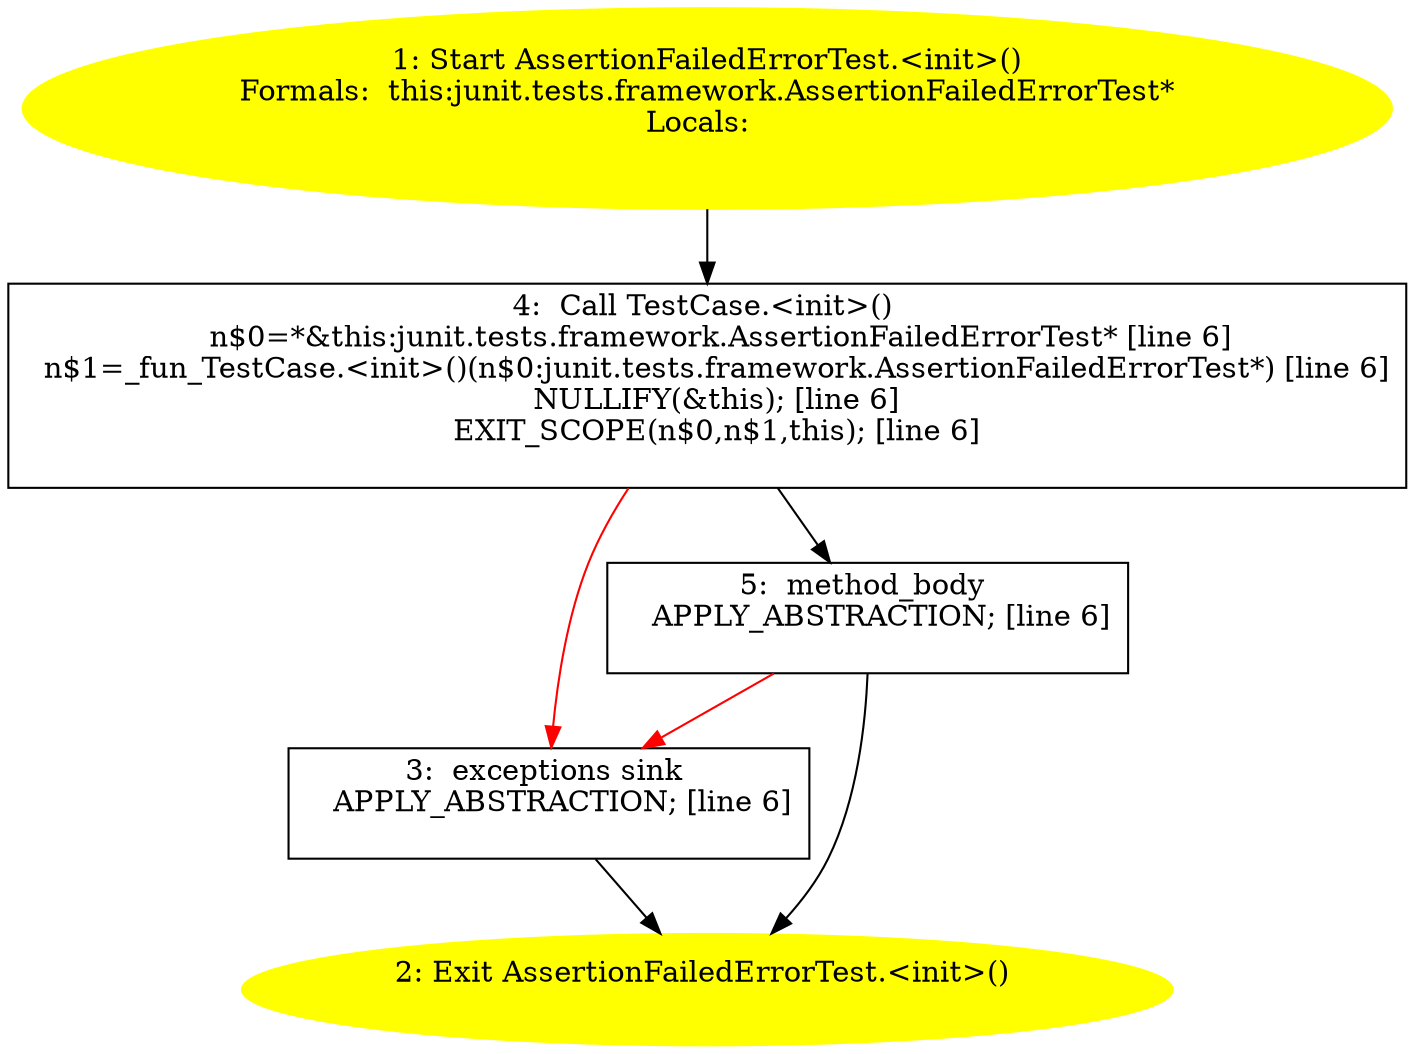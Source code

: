 /* @generated */
digraph cfg {
"junit.tests.framework.AssertionFailedErrorTest.<init>().b3e0896f24c16c1635da210490da3417_1" [label="1: Start AssertionFailedErrorTest.<init>()\nFormals:  this:junit.tests.framework.AssertionFailedErrorTest*\nLocals:  \n  " color=yellow style=filled]
	

	 "junit.tests.framework.AssertionFailedErrorTest.<init>().b3e0896f24c16c1635da210490da3417_1" -> "junit.tests.framework.AssertionFailedErrorTest.<init>().b3e0896f24c16c1635da210490da3417_4" ;
"junit.tests.framework.AssertionFailedErrorTest.<init>().b3e0896f24c16c1635da210490da3417_2" [label="2: Exit AssertionFailedErrorTest.<init>() \n  " color=yellow style=filled]
	

"junit.tests.framework.AssertionFailedErrorTest.<init>().b3e0896f24c16c1635da210490da3417_3" [label="3:  exceptions sink \n   APPLY_ABSTRACTION; [line 6]\n " shape="box"]
	

	 "junit.tests.framework.AssertionFailedErrorTest.<init>().b3e0896f24c16c1635da210490da3417_3" -> "junit.tests.framework.AssertionFailedErrorTest.<init>().b3e0896f24c16c1635da210490da3417_2" ;
"junit.tests.framework.AssertionFailedErrorTest.<init>().b3e0896f24c16c1635da210490da3417_4" [label="4:  Call TestCase.<init>() \n   n$0=*&this:junit.tests.framework.AssertionFailedErrorTest* [line 6]\n  n$1=_fun_TestCase.<init>()(n$0:junit.tests.framework.AssertionFailedErrorTest*) [line 6]\n  NULLIFY(&this); [line 6]\n  EXIT_SCOPE(n$0,n$1,this); [line 6]\n " shape="box"]
	

	 "junit.tests.framework.AssertionFailedErrorTest.<init>().b3e0896f24c16c1635da210490da3417_4" -> "junit.tests.framework.AssertionFailedErrorTest.<init>().b3e0896f24c16c1635da210490da3417_5" ;
	 "junit.tests.framework.AssertionFailedErrorTest.<init>().b3e0896f24c16c1635da210490da3417_4" -> "junit.tests.framework.AssertionFailedErrorTest.<init>().b3e0896f24c16c1635da210490da3417_3" [color="red" ];
"junit.tests.framework.AssertionFailedErrorTest.<init>().b3e0896f24c16c1635da210490da3417_5" [label="5:  method_body \n   APPLY_ABSTRACTION; [line 6]\n " shape="box"]
	

	 "junit.tests.framework.AssertionFailedErrorTest.<init>().b3e0896f24c16c1635da210490da3417_5" -> "junit.tests.framework.AssertionFailedErrorTest.<init>().b3e0896f24c16c1635da210490da3417_2" ;
	 "junit.tests.framework.AssertionFailedErrorTest.<init>().b3e0896f24c16c1635da210490da3417_5" -> "junit.tests.framework.AssertionFailedErrorTest.<init>().b3e0896f24c16c1635da210490da3417_3" [color="red" ];
}
